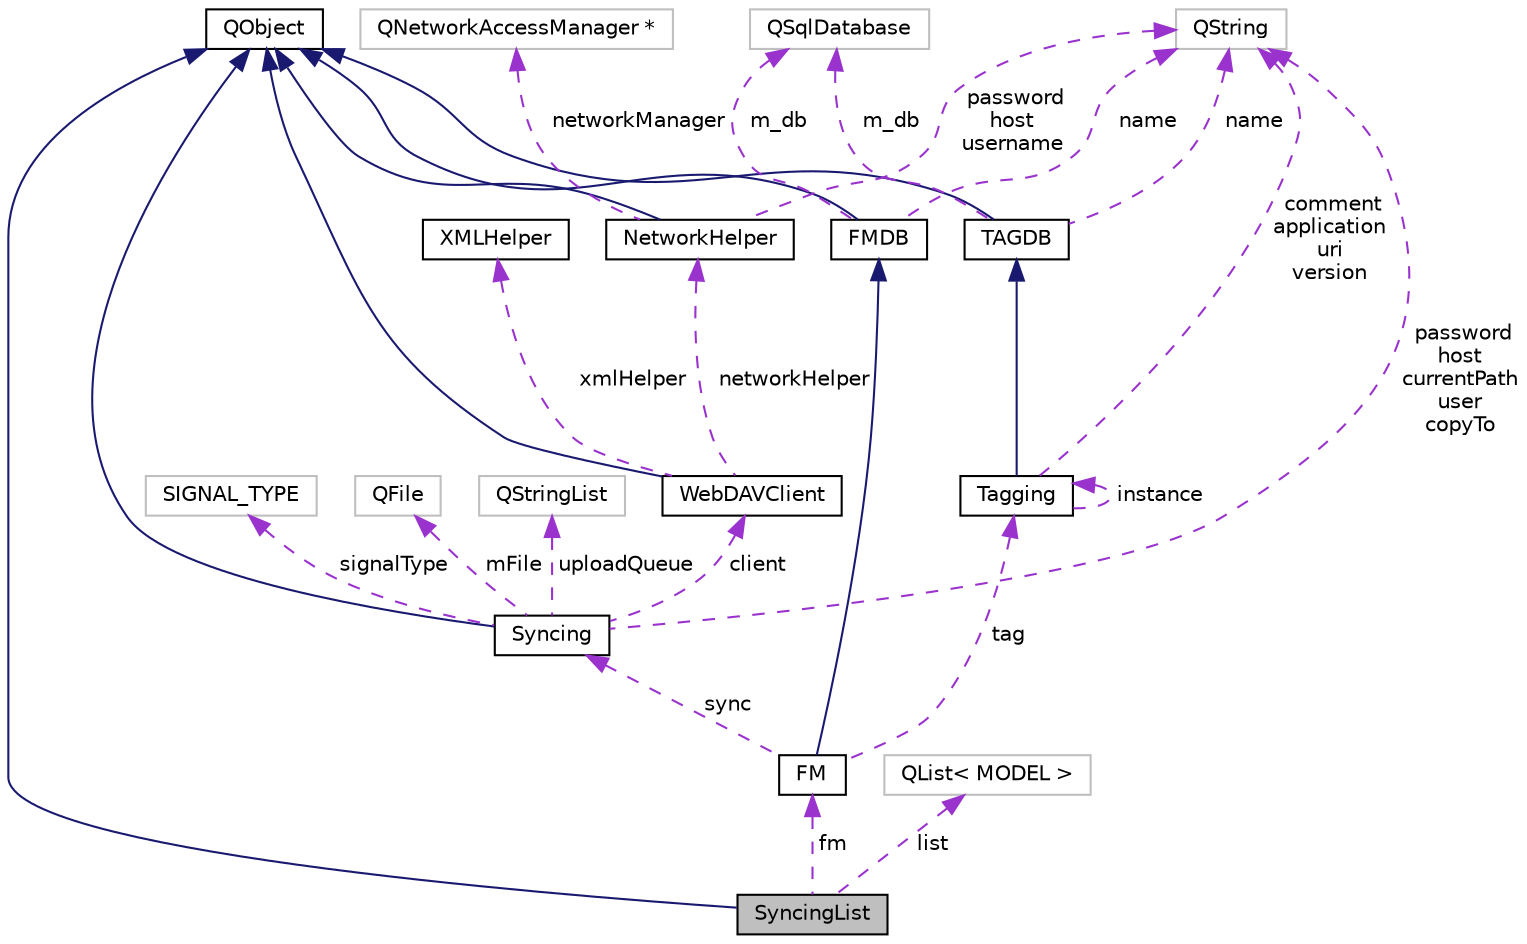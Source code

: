 digraph "SyncingList"
{
 // INTERACTIVE_SVG=YES
 // LATEX_PDF_SIZE
  edge [fontname="Helvetica",fontsize="10",labelfontname="Helvetica",labelfontsize="10"];
  node [fontname="Helvetica",fontsize="10",shape=record];
  Node2 [label="SyncingList",height=0.2,width=0.4,color="black", fillcolor="grey75", style="filled", fontcolor="black",tooltip=" "];
  Node3 -> Node2 [dir="back",color="midnightblue",fontsize="10",style="solid",fontname="Helvetica"];
  Node3 [label="QObject",height=0.2,width=0.4,color="black", fillcolor="white", style="filled",URL="$class_q_object.html",tooltip=" "];
  Node4 -> Node2 [dir="back",color="darkorchid3",fontsize="10",style="dashed",label=" fm" ,fontname="Helvetica"];
  Node4 [label="FM",height=0.2,width=0.4,color="black", fillcolor="white", style="filled",URL="$class_f_m.html",tooltip=" "];
  Node5 -> Node4 [dir="back",color="midnightblue",fontsize="10",style="solid",fontname="Helvetica"];
  Node5 [label="FMDB",height=0.2,width=0.4,color="black", fillcolor="white", style="filled",URL="$class_f_m_d_b.html",tooltip=" "];
  Node3 -> Node5 [dir="back",color="midnightblue",fontsize="10",style="solid",fontname="Helvetica"];
  Node6 -> Node5 [dir="back",color="darkorchid3",fontsize="10",style="dashed",label=" name" ,fontname="Helvetica"];
  Node6 [label="QString",height=0.2,width=0.4,color="grey75", fillcolor="white", style="filled",tooltip=" "];
  Node7 -> Node5 [dir="back",color="darkorchid3",fontsize="10",style="dashed",label=" m_db" ,fontname="Helvetica"];
  Node7 [label="QSqlDatabase",height=0.2,width=0.4,color="grey75", fillcolor="white", style="filled",tooltip=" "];
  Node8 -> Node4 [dir="back",color="darkorchid3",fontsize="10",style="dashed",label=" tag" ,fontname="Helvetica"];
  Node8 [label="Tagging",height=0.2,width=0.4,color="black", fillcolor="white", style="filled",URL="$class_tagging.html",tooltip=" "];
  Node9 -> Node8 [dir="back",color="midnightblue",fontsize="10",style="solid",fontname="Helvetica"];
  Node9 [label="TAGDB",height=0.2,width=0.4,color="black", fillcolor="white", style="filled",URL="$class_t_a_g_d_b.html",tooltip=" "];
  Node3 -> Node9 [dir="back",color="midnightblue",fontsize="10",style="solid",fontname="Helvetica"];
  Node6 -> Node9 [dir="back",color="darkorchid3",fontsize="10",style="dashed",label=" name" ,fontname="Helvetica"];
  Node7 -> Node9 [dir="back",color="darkorchid3",fontsize="10",style="dashed",label=" m_db" ,fontname="Helvetica"];
  Node6 -> Node8 [dir="back",color="darkorchid3",fontsize="10",style="dashed",label=" comment\napplication\nuri\nversion" ,fontname="Helvetica"];
  Node8 -> Node8 [dir="back",color="darkorchid3",fontsize="10",style="dashed",label=" instance" ,fontname="Helvetica"];
  Node10 -> Node4 [dir="back",color="darkorchid3",fontsize="10",style="dashed",label=" sync" ,fontname="Helvetica"];
  Node10 [label="Syncing",height=0.2,width=0.4,color="black", fillcolor="white", style="filled",URL="$class_syncing.html",tooltip=" "];
  Node3 -> Node10 [dir="back",color="midnightblue",fontsize="10",style="solid",fontname="Helvetica"];
  Node11 -> Node10 [dir="back",color="darkorchid3",fontsize="10",style="dashed",label=" signalType" ,fontname="Helvetica"];
  Node11 [label="SIGNAL_TYPE",height=0.2,width=0.4,color="grey75", fillcolor="white", style="filled",tooltip=" "];
  Node6 -> Node10 [dir="back",color="darkorchid3",fontsize="10",style="dashed",label=" password\nhost\ncurrentPath\nuser\ncopyTo" ,fontname="Helvetica"];
  Node12 -> Node10 [dir="back",color="darkorchid3",fontsize="10",style="dashed",label=" mFile" ,fontname="Helvetica"];
  Node12 [label="QFile",height=0.2,width=0.4,color="grey75", fillcolor="white", style="filled",tooltip=" "];
  Node13 -> Node10 [dir="back",color="darkorchid3",fontsize="10",style="dashed",label=" client" ,fontname="Helvetica"];
  Node13 [label="WebDAVClient",height=0.2,width=0.4,color="black", fillcolor="white", style="filled",URL="$class_web_d_a_v_client.html",tooltip=" "];
  Node3 -> Node13 [dir="back",color="midnightblue",fontsize="10",style="solid",fontname="Helvetica"];
  Node14 -> Node13 [dir="back",color="darkorchid3",fontsize="10",style="dashed",label=" xmlHelper" ,fontname="Helvetica"];
  Node14 [label="XMLHelper",height=0.2,width=0.4,color="black", fillcolor="white", style="filled",URL="$class_x_m_l_helper.html",tooltip=" "];
  Node15 -> Node13 [dir="back",color="darkorchid3",fontsize="10",style="dashed",label=" networkHelper" ,fontname="Helvetica"];
  Node15 [label="NetworkHelper",height=0.2,width=0.4,color="black", fillcolor="white", style="filled",URL="$class_network_helper.html",tooltip=" "];
  Node3 -> Node15 [dir="back",color="midnightblue",fontsize="10",style="solid",fontname="Helvetica"];
  Node16 -> Node15 [dir="back",color="darkorchid3",fontsize="10",style="dashed",label=" networkManager" ,fontname="Helvetica"];
  Node16 [label="QNetworkAccessManager *",height=0.2,width=0.4,color="grey75", fillcolor="white", style="filled",tooltip=" "];
  Node6 -> Node15 [dir="back",color="darkorchid3",fontsize="10",style="dashed",label=" password\nhost\nusername" ,fontname="Helvetica"];
  Node17 -> Node10 [dir="back",color="darkorchid3",fontsize="10",style="dashed",label=" uploadQueue" ,fontname="Helvetica"];
  Node17 [label="QStringList",height=0.2,width=0.4,color="grey75", fillcolor="white", style="filled",tooltip=" "];
  Node18 -> Node2 [dir="back",color="darkorchid3",fontsize="10",style="dashed",label=" list" ,fontname="Helvetica"];
  Node18 [label="QList\< MODEL \>",height=0.2,width=0.4,color="grey75", fillcolor="white", style="filled",tooltip=" "];
}
